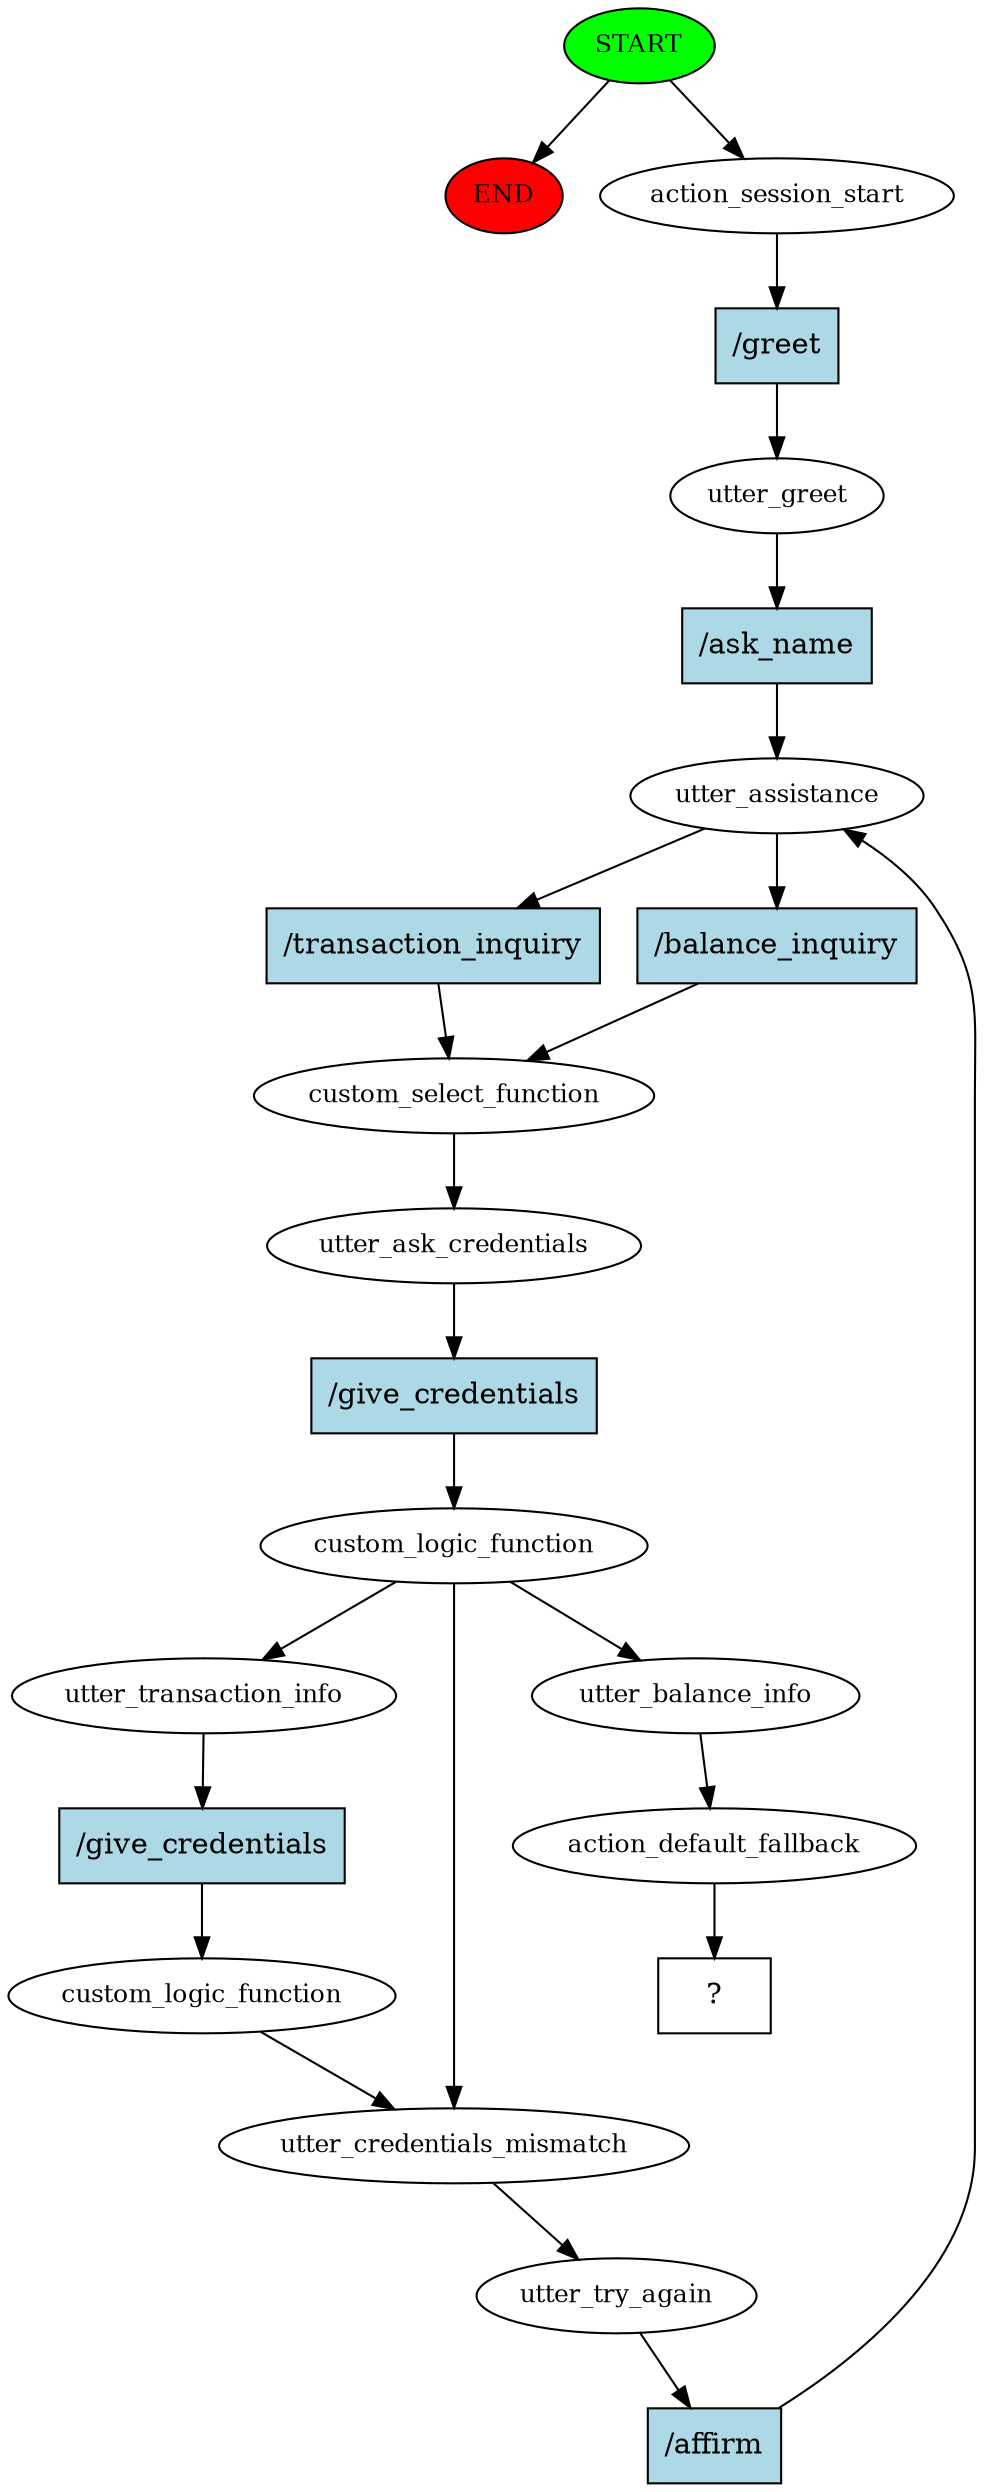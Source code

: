 digraph  {
0 [class="start active", fillcolor=green, fontsize=12, label=START, style=filled];
"-1" [class=end, fillcolor=red, fontsize=12, label=END, style=filled];
1 [class=active, fontsize=12, label=action_session_start];
2 [class=active, fontsize=12, label=utter_greet];
3 [class=active, fontsize=12, label=utter_assistance];
4 [class=active, fontsize=12, label=custom_select_function];
5 [class=active, fontsize=12, label=utter_ask_credentials];
6 [class=active, fontsize=12, label=custom_logic_function];
7 [class=active, fontsize=12, label=utter_transaction_info];
8 [class=active, fontsize=12, label=custom_logic_function];
9 [class=active, fontsize=12, label=utter_credentials_mismatch];
10 [class=active, fontsize=12, label=utter_try_again];
21 [class=active, fontsize=12, label=utter_balance_info];
22 [class=active, fontsize=12, label=action_default_fallback];
23 [class="intent dashed active", label="  ?  ", shape=rect];
24 [class="intent active", fillcolor=lightblue, label="/greet", shape=rect, style=filled];
25 [class="intent active", fillcolor=lightblue, label="/ask_name", shape=rect, style=filled];
26 [class="intent active", fillcolor=lightblue, label="/transaction_inquiry", shape=rect, style=filled];
27 [class="intent active", fillcolor=lightblue, label="/balance_inquiry", shape=rect, style=filled];
28 [class="intent active", fillcolor=lightblue, label="/give_credentials", shape=rect, style=filled];
29 [class="intent active", fillcolor=lightblue, label="/give_credentials", shape=rect, style=filled];
30 [class="intent active", fillcolor=lightblue, label="/affirm", shape=rect, style=filled];
0 -> "-1"  [class="", key=NONE, label=""];
0 -> 1  [class=active, key=NONE, label=""];
1 -> 24  [class=active, key=0];
2 -> 25  [class=active, key=0];
3 -> 26  [class=active, key=0];
3 -> 27  [class=active, key=0];
4 -> 5  [class=active, key=NONE, label=""];
5 -> 28  [class=active, key=0];
6 -> 7  [class=active, key=NONE, label=""];
6 -> 21  [class=active, key=NONE, label=""];
6 -> 9  [class=active, key=NONE, label=""];
7 -> 29  [class=active, key=0];
8 -> 9  [class=active, key=NONE, label=""];
9 -> 10  [class=active, key=NONE, label=""];
10 -> 30  [class=active, key=0];
21 -> 22  [class=active, key=NONE, label=""];
22 -> 23  [class=active, key=NONE, label=""];
24 -> 2  [class=active, key=0];
25 -> 3  [class=active, key=0];
26 -> 4  [class=active, key=0];
27 -> 4  [class=active, key=0];
28 -> 6  [class=active, key=0];
29 -> 8  [class=active, key=0];
30 -> 3  [class=active, key=0];
}
